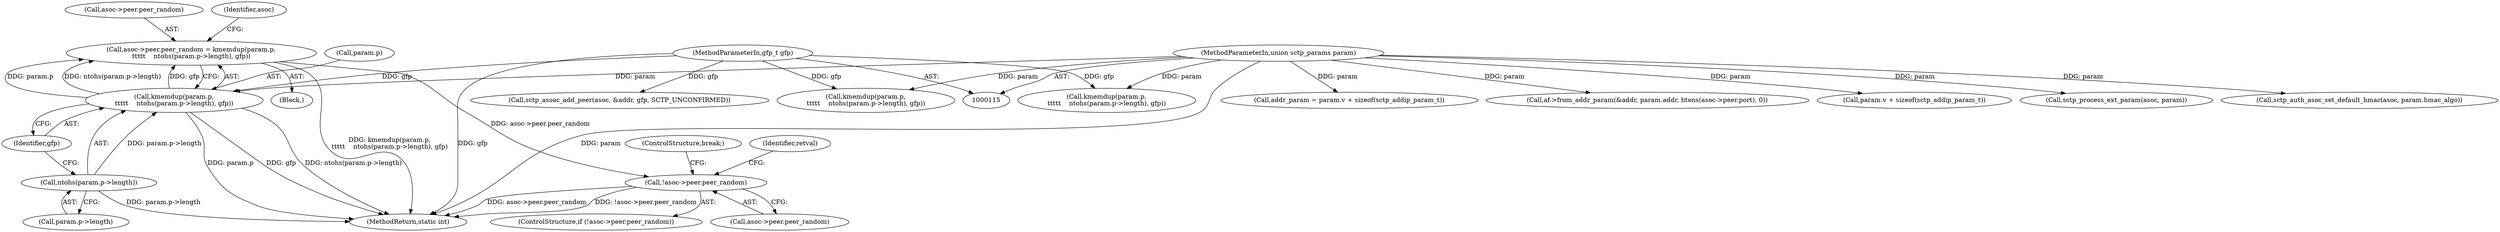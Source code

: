 digraph "0_linux_e40607cbe270a9e8360907cb1e62ddf0736e4864@API" {
"1000523" [label="(Call,asoc->peer.peer_random = kmemdup(param.p,\n\t\t\t\t\t    ntohs(param.p->length), gfp))"];
"1000529" [label="(Call,kmemdup(param.p,\n\t\t\t\t\t    ntohs(param.p->length), gfp))"];
"1000117" [label="(MethodParameterIn,union sctp_params param)"];
"1000533" [label="(Call,ntohs(param.p->length))"];
"1000119" [label="(MethodParameterIn,gfp_t gfp)"];
"1000541" [label="(Call,!asoc->peer.peer_random)"];
"1000529" [label="(Call,kmemdup(param.p,\n\t\t\t\t\t    ntohs(param.p->length), gfp))"];
"1000541" [label="(Call,!asoc->peer.peer_random)"];
"1000523" [label="(Call,asoc->peer.peer_random = kmemdup(param.p,\n\t\t\t\t\t    ntohs(param.p->length), gfp))"];
"1000645" [label="(MethodReturn,static int)"];
"1000524" [label="(Call,asoc->peer.peer_random)"];
"1000589" [label="(Call,sctp_auth_asoc_set_default_hmac(asoc, param.hmac_algo))"];
"1000544" [label="(Identifier,asoc)"];
"1000542" [label="(Call,asoc->peer.peer_random)"];
"1000608" [label="(Call,kmemdup(param.p,\n\t\t\t\t\t    ntohs(param.p->length), gfp))"];
"1000212" [label="(Call,sctp_assoc_add_peer(asoc, &addr, gfp, SCTP_UNCONFIRMED))"];
"1000119" [label="(MethodParameterIn,gfp_t gfp)"];
"1000552" [label="(ControlStructure,break;)"];
"1000439" [label="(Call,addr_param = param.v + sizeof(sctp_addip_param_t))"];
"1000534" [label="(Call,param.p->length)"];
"1000187" [label="(Call,af->from_addr_param(&addr, param.addr, htons(asoc->peer.port), 0))"];
"1000441" [label="(Call,param.v + sizeof(sctp_addip_param_t))"];
"1000566" [label="(Call,kmemdup(param.p,\n\t\t\t\t\t    ntohs(param.p->length), gfp))"];
"1000117" [label="(MethodParameterIn,union sctp_params param)"];
"1000530" [label="(Call,param.p)"];
"1000539" [label="(Identifier,gfp)"];
"1000154" [label="(Block,)"];
"1000495" [label="(Call,sctp_process_ext_param(asoc, param))"];
"1000549" [label="(Identifier,retval)"];
"1000540" [label="(ControlStructure,if (!asoc->peer.peer_random))"];
"1000533" [label="(Call,ntohs(param.p->length))"];
"1000523" -> "1000154"  [label="AST: "];
"1000523" -> "1000529"  [label="CFG: "];
"1000524" -> "1000523"  [label="AST: "];
"1000529" -> "1000523"  [label="AST: "];
"1000544" -> "1000523"  [label="CFG: "];
"1000523" -> "1000645"  [label="DDG: kmemdup(param.p,\n\t\t\t\t\t    ntohs(param.p->length), gfp)"];
"1000529" -> "1000523"  [label="DDG: param.p"];
"1000529" -> "1000523"  [label="DDG: ntohs(param.p->length)"];
"1000529" -> "1000523"  [label="DDG: gfp"];
"1000523" -> "1000541"  [label="DDG: asoc->peer.peer_random"];
"1000529" -> "1000539"  [label="CFG: "];
"1000530" -> "1000529"  [label="AST: "];
"1000533" -> "1000529"  [label="AST: "];
"1000539" -> "1000529"  [label="AST: "];
"1000529" -> "1000645"  [label="DDG: ntohs(param.p->length)"];
"1000529" -> "1000645"  [label="DDG: param.p"];
"1000529" -> "1000645"  [label="DDG: gfp"];
"1000117" -> "1000529"  [label="DDG: param"];
"1000533" -> "1000529"  [label="DDG: param.p->length"];
"1000119" -> "1000529"  [label="DDG: gfp"];
"1000117" -> "1000115"  [label="AST: "];
"1000117" -> "1000645"  [label="DDG: param"];
"1000117" -> "1000187"  [label="DDG: param"];
"1000117" -> "1000439"  [label="DDG: param"];
"1000117" -> "1000441"  [label="DDG: param"];
"1000117" -> "1000495"  [label="DDG: param"];
"1000117" -> "1000566"  [label="DDG: param"];
"1000117" -> "1000589"  [label="DDG: param"];
"1000117" -> "1000608"  [label="DDG: param"];
"1000533" -> "1000534"  [label="CFG: "];
"1000534" -> "1000533"  [label="AST: "];
"1000539" -> "1000533"  [label="CFG: "];
"1000533" -> "1000645"  [label="DDG: param.p->length"];
"1000119" -> "1000115"  [label="AST: "];
"1000119" -> "1000645"  [label="DDG: gfp"];
"1000119" -> "1000212"  [label="DDG: gfp"];
"1000119" -> "1000566"  [label="DDG: gfp"];
"1000119" -> "1000608"  [label="DDG: gfp"];
"1000541" -> "1000540"  [label="AST: "];
"1000541" -> "1000542"  [label="CFG: "];
"1000542" -> "1000541"  [label="AST: "];
"1000549" -> "1000541"  [label="CFG: "];
"1000552" -> "1000541"  [label="CFG: "];
"1000541" -> "1000645"  [label="DDG: asoc->peer.peer_random"];
"1000541" -> "1000645"  [label="DDG: !asoc->peer.peer_random"];
}
